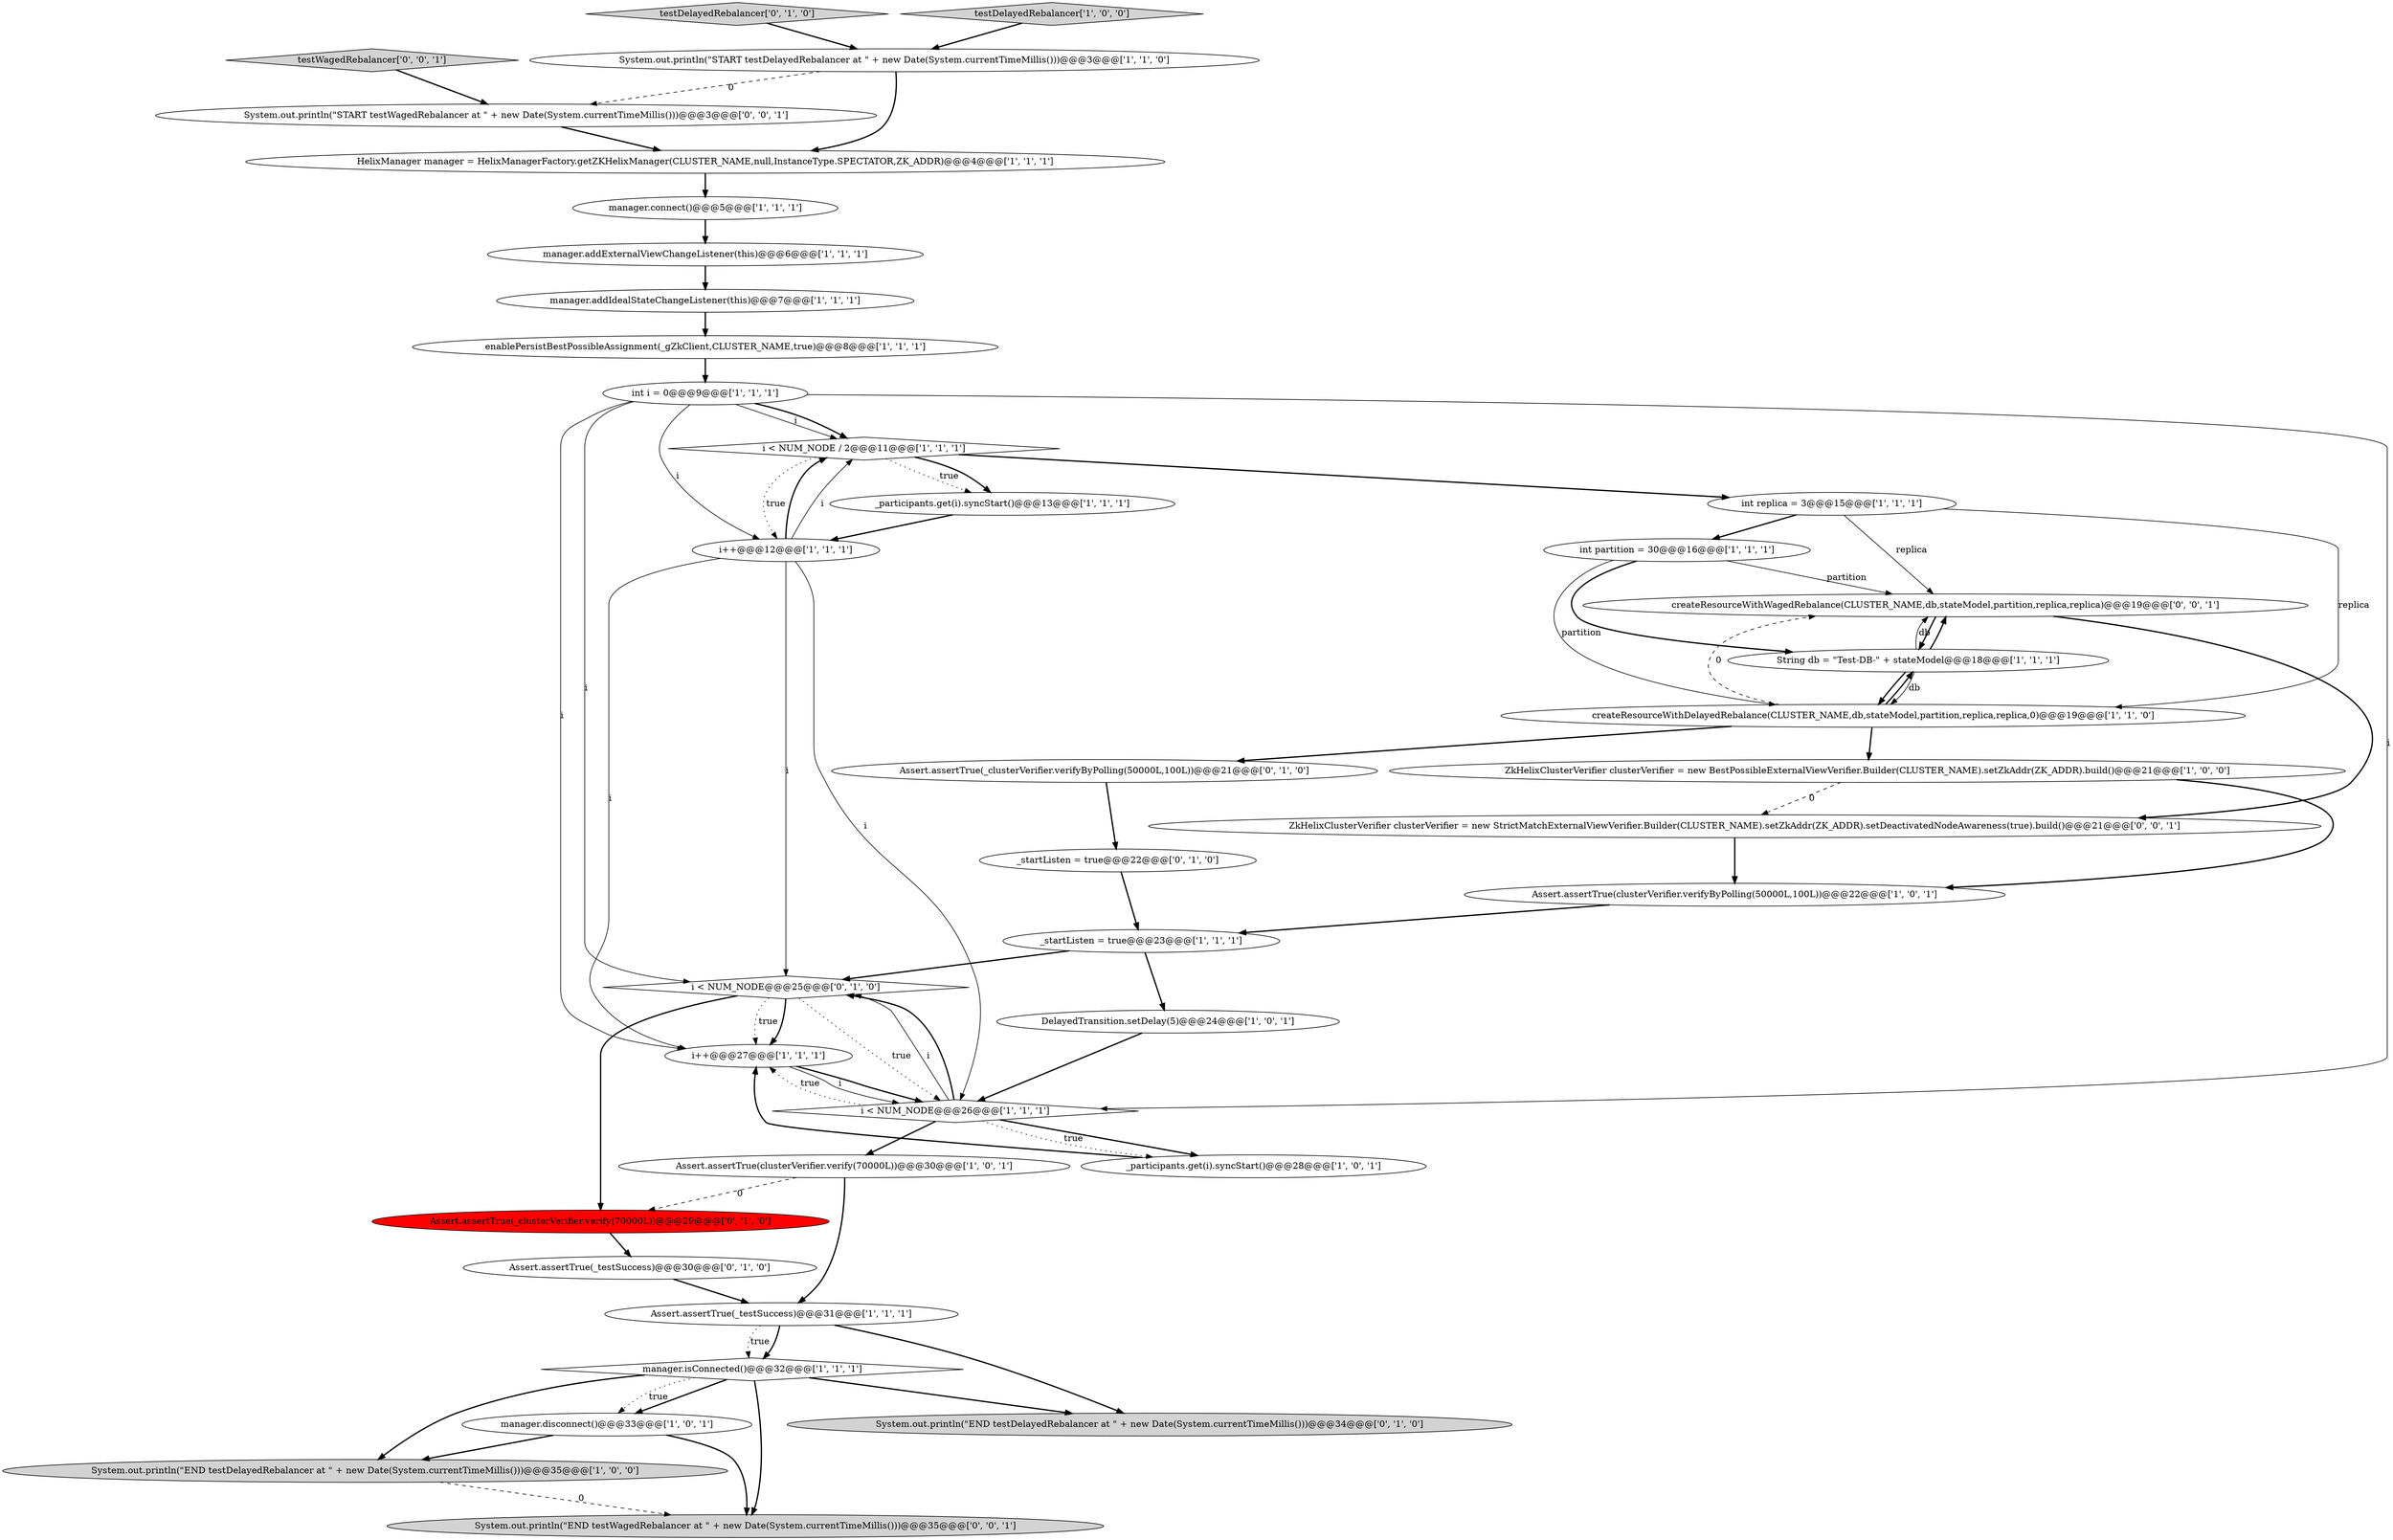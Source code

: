digraph {
20 [style = filled, label = "i < NUM_NODE / 2@@@11@@@['1', '1', '1']", fillcolor = white, shape = diamond image = "AAA0AAABBB1BBB"];
3 [style = filled, label = "DelayedTransition.setDelay(5)@@@24@@@['1', '0', '1']", fillcolor = white, shape = ellipse image = "AAA0AAABBB1BBB"];
28 [style = filled, label = "testDelayedRebalancer['0', '1', '0']", fillcolor = lightgray, shape = diamond image = "AAA0AAABBB2BBB"];
14 [style = filled, label = "manager.addExternalViewChangeListener(this)@@@6@@@['1', '1', '1']", fillcolor = white, shape = ellipse image = "AAA0AAABBB1BBB"];
32 [style = filled, label = "Assert.assertTrue(_clusterVerifier.verifyByPolling(50000L,100L))@@@21@@@['0', '1', '0']", fillcolor = white, shape = ellipse image = "AAA0AAABBB2BBB"];
16 [style = filled, label = "int i = 0@@@9@@@['1', '1', '1']", fillcolor = white, shape = ellipse image = "AAA0AAABBB1BBB"];
36 [style = filled, label = "createResourceWithWagedRebalance(CLUSTER_NAME,db,stateModel,partition,replica,replica)@@@19@@@['0', '0', '1']", fillcolor = white, shape = ellipse image = "AAA0AAABBB3BBB"];
33 [style = filled, label = "_startListen = true@@@22@@@['0', '1', '0']", fillcolor = white, shape = ellipse image = "AAA0AAABBB2BBB"];
7 [style = filled, label = "manager.disconnect()@@@33@@@['1', '0', '1']", fillcolor = white, shape = ellipse image = "AAA0AAABBB1BBB"];
17 [style = filled, label = "_participants.get(i).syncStart()@@@28@@@['1', '0', '1']", fillcolor = white, shape = ellipse image = "AAA0AAABBB1BBB"];
12 [style = filled, label = "manager.addIdealStateChangeListener(this)@@@7@@@['1', '1', '1']", fillcolor = white, shape = ellipse image = "AAA0AAABBB1BBB"];
1 [style = filled, label = "i++@@@27@@@['1', '1', '1']", fillcolor = white, shape = ellipse image = "AAA0AAABBB1BBB"];
0 [style = filled, label = "manager.isConnected()@@@32@@@['1', '1', '1']", fillcolor = white, shape = diamond image = "AAA0AAABBB1BBB"];
31 [style = filled, label = "System.out.println(\"END testDelayedRebalancer at \" + new Date(System.currentTimeMillis()))@@@34@@@['0', '1', '0']", fillcolor = lightgray, shape = ellipse image = "AAA0AAABBB2BBB"];
35 [style = filled, label = "testWagedRebalancer['0', '0', '1']", fillcolor = lightgray, shape = diamond image = "AAA0AAABBB3BBB"];
23 [style = filled, label = "System.out.println(\"END testDelayedRebalancer at \" + new Date(System.currentTimeMillis()))@@@35@@@['1', '0', '0']", fillcolor = lightgray, shape = ellipse image = "AAA0AAABBB1BBB"];
9 [style = filled, label = "manager.connect()@@@5@@@['1', '1', '1']", fillcolor = white, shape = ellipse image = "AAA0AAABBB1BBB"];
25 [style = filled, label = "createResourceWithDelayedRebalance(CLUSTER_NAME,db,stateModel,partition,replica,replica,0)@@@19@@@['1', '1', '0']", fillcolor = white, shape = ellipse image = "AAA0AAABBB1BBB"];
2 [style = filled, label = "i < NUM_NODE@@@26@@@['1', '1', '1']", fillcolor = white, shape = diamond image = "AAA0AAABBB1BBB"];
10 [style = filled, label = "testDelayedRebalancer['1', '0', '0']", fillcolor = lightgray, shape = diamond image = "AAA0AAABBB1BBB"];
19 [style = filled, label = "System.out.println(\"START testDelayedRebalancer at \" + new Date(System.currentTimeMillis()))@@@3@@@['1', '1', '0']", fillcolor = white, shape = ellipse image = "AAA0AAABBB1BBB"];
27 [style = filled, label = "i < NUM_NODE@@@25@@@['0', '1', '0']", fillcolor = white, shape = diamond image = "AAA0AAABBB2BBB"];
26 [style = filled, label = "_startListen = true@@@23@@@['1', '1', '1']", fillcolor = white, shape = ellipse image = "AAA0AAABBB1BBB"];
37 [style = filled, label = "System.out.println(\"END testWagedRebalancer at \" + new Date(System.currentTimeMillis()))@@@35@@@['0', '0', '1']", fillcolor = lightgray, shape = ellipse image = "AAA0AAABBB3BBB"];
6 [style = filled, label = "HelixManager manager = HelixManagerFactory.getZKHelixManager(CLUSTER_NAME,null,InstanceType.SPECTATOR,ZK_ADDR)@@@4@@@['1', '1', '1']", fillcolor = white, shape = ellipse image = "AAA0AAABBB1BBB"];
21 [style = filled, label = "_participants.get(i).syncStart()@@@13@@@['1', '1', '1']", fillcolor = white, shape = ellipse image = "AAA0AAABBB1BBB"];
38 [style = filled, label = "System.out.println(\"START testWagedRebalancer at \" + new Date(System.currentTimeMillis()))@@@3@@@['0', '0', '1']", fillcolor = white, shape = ellipse image = "AAA0AAABBB3BBB"];
30 [style = filled, label = "Assert.assertTrue(_clusterVerifier.verify(70000L))@@@29@@@['0', '1', '0']", fillcolor = red, shape = ellipse image = "AAA1AAABBB2BBB"];
8 [style = filled, label = "Assert.assertTrue(_testSuccess)@@@31@@@['1', '1', '1']", fillcolor = white, shape = ellipse image = "AAA0AAABBB1BBB"];
5 [style = filled, label = "Assert.assertTrue(clusterVerifier.verifyByPolling(50000L,100L))@@@22@@@['1', '0', '1']", fillcolor = white, shape = ellipse image = "AAA0AAABBB1BBB"];
15 [style = filled, label = "int replica = 3@@@15@@@['1', '1', '1']", fillcolor = white, shape = ellipse image = "AAA0AAABBB1BBB"];
4 [style = filled, label = "int partition = 30@@@16@@@['1', '1', '1']", fillcolor = white, shape = ellipse image = "AAA0AAABBB1BBB"];
18 [style = filled, label = "String db = \"Test-DB-\" + stateModel@@@18@@@['1', '1', '1']", fillcolor = white, shape = ellipse image = "AAA0AAABBB1BBB"];
22 [style = filled, label = "ZkHelixClusterVerifier clusterVerifier = new BestPossibleExternalViewVerifier.Builder(CLUSTER_NAME).setZkAddr(ZK_ADDR).build()@@@21@@@['1', '0', '0']", fillcolor = white, shape = ellipse image = "AAA0AAABBB1BBB"];
24 [style = filled, label = "enablePersistBestPossibleAssignment(_gZkClient,CLUSTER_NAME,true)@@@8@@@['1', '1', '1']", fillcolor = white, shape = ellipse image = "AAA0AAABBB1BBB"];
11 [style = filled, label = "i++@@@12@@@['1', '1', '1']", fillcolor = white, shape = ellipse image = "AAA0AAABBB1BBB"];
34 [style = filled, label = "ZkHelixClusterVerifier clusterVerifier = new StrictMatchExternalViewVerifier.Builder(CLUSTER_NAME).setZkAddr(ZK_ADDR).setDeactivatedNodeAwareness(true).build()@@@21@@@['0', '0', '1']", fillcolor = white, shape = ellipse image = "AAA0AAABBB3BBB"];
29 [style = filled, label = "Assert.assertTrue(_testSuccess)@@@30@@@['0', '1', '0']", fillcolor = white, shape = ellipse image = "AAA0AAABBB2BBB"];
13 [style = filled, label = "Assert.assertTrue(clusterVerifier.verify(70000L))@@@30@@@['1', '0', '1']", fillcolor = white, shape = ellipse image = "AAA0AAABBB1BBB"];
2->17 [style = bold, label=""];
11->20 [style = bold, label=""];
29->8 [style = bold, label=""];
27->1 [style = dotted, label="true"];
27->1 [style = bold, label=""];
17->1 [style = bold, label=""];
0->37 [style = bold, label=""];
25->22 [style = bold, label=""];
8->31 [style = bold, label=""];
16->2 [style = solid, label="i"];
16->20 [style = solid, label="i"];
4->25 [style = solid, label="partition"];
34->5 [style = bold, label=""];
20->11 [style = dotted, label="true"];
26->3 [style = bold, label=""];
10->19 [style = bold, label=""];
27->30 [style = bold, label=""];
18->36 [style = solid, label="db"];
2->17 [style = dotted, label="true"];
11->1 [style = solid, label="i"];
25->18 [style = bold, label=""];
25->32 [style = bold, label=""];
7->37 [style = bold, label=""];
5->26 [style = bold, label=""];
2->27 [style = solid, label="i"];
4->18 [style = bold, label=""];
18->36 [style = bold, label=""];
11->20 [style = solid, label="i"];
20->21 [style = dotted, label="true"];
12->24 [style = bold, label=""];
27->2 [style = dotted, label="true"];
22->34 [style = dashed, label="0"];
19->6 [style = bold, label=""];
22->5 [style = bold, label=""];
30->29 [style = bold, label=""];
32->33 [style = bold, label=""];
23->37 [style = dashed, label="0"];
33->26 [style = bold, label=""];
38->6 [style = bold, label=""];
2->13 [style = bold, label=""];
0->7 [style = bold, label=""];
20->21 [style = bold, label=""];
8->0 [style = bold, label=""];
15->36 [style = solid, label="replica"];
24->16 [style = bold, label=""];
26->27 [style = bold, label=""];
16->11 [style = solid, label="i"];
16->27 [style = solid, label="i"];
19->38 [style = dashed, label="0"];
0->23 [style = bold, label=""];
3->2 [style = bold, label=""];
21->11 [style = bold, label=""];
4->36 [style = solid, label="partition"];
25->36 [style = dashed, label="0"];
2->1 [style = dotted, label="true"];
16->1 [style = solid, label="i"];
14->12 [style = bold, label=""];
7->23 [style = bold, label=""];
36->18 [style = bold, label=""];
1->2 [style = solid, label="i"];
15->4 [style = bold, label=""];
28->19 [style = bold, label=""];
18->25 [style = bold, label=""];
9->14 [style = bold, label=""];
11->2 [style = solid, label="i"];
2->27 [style = bold, label=""];
8->0 [style = dotted, label="true"];
1->2 [style = bold, label=""];
18->25 [style = solid, label="db"];
35->38 [style = bold, label=""];
15->25 [style = solid, label="replica"];
11->27 [style = solid, label="i"];
0->7 [style = dotted, label="true"];
6->9 [style = bold, label=""];
13->8 [style = bold, label=""];
16->20 [style = bold, label=""];
20->15 [style = bold, label=""];
13->30 [style = dashed, label="0"];
36->34 [style = bold, label=""];
0->31 [style = bold, label=""];
}
